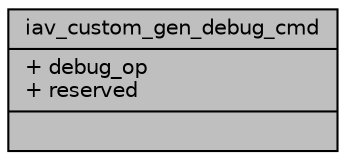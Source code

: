 digraph "iav_custom_gen_debug_cmd"
{
 // INTERACTIVE_SVG=YES
 // LATEX_PDF_SIZE
  bgcolor="transparent";
  edge [fontname="Helvetica",fontsize="10",labelfontname="Helvetica",labelfontsize="10"];
  node [fontname="Helvetica",fontsize="10",shape=record];
  Node1 [label="{iav_custom_gen_debug_cmd\n|+ debug_op\l+ reserved\l|}",height=0.2,width=0.4,color="black", fillcolor="grey75", style="filled", fontcolor="black",tooltip=" "];
}
